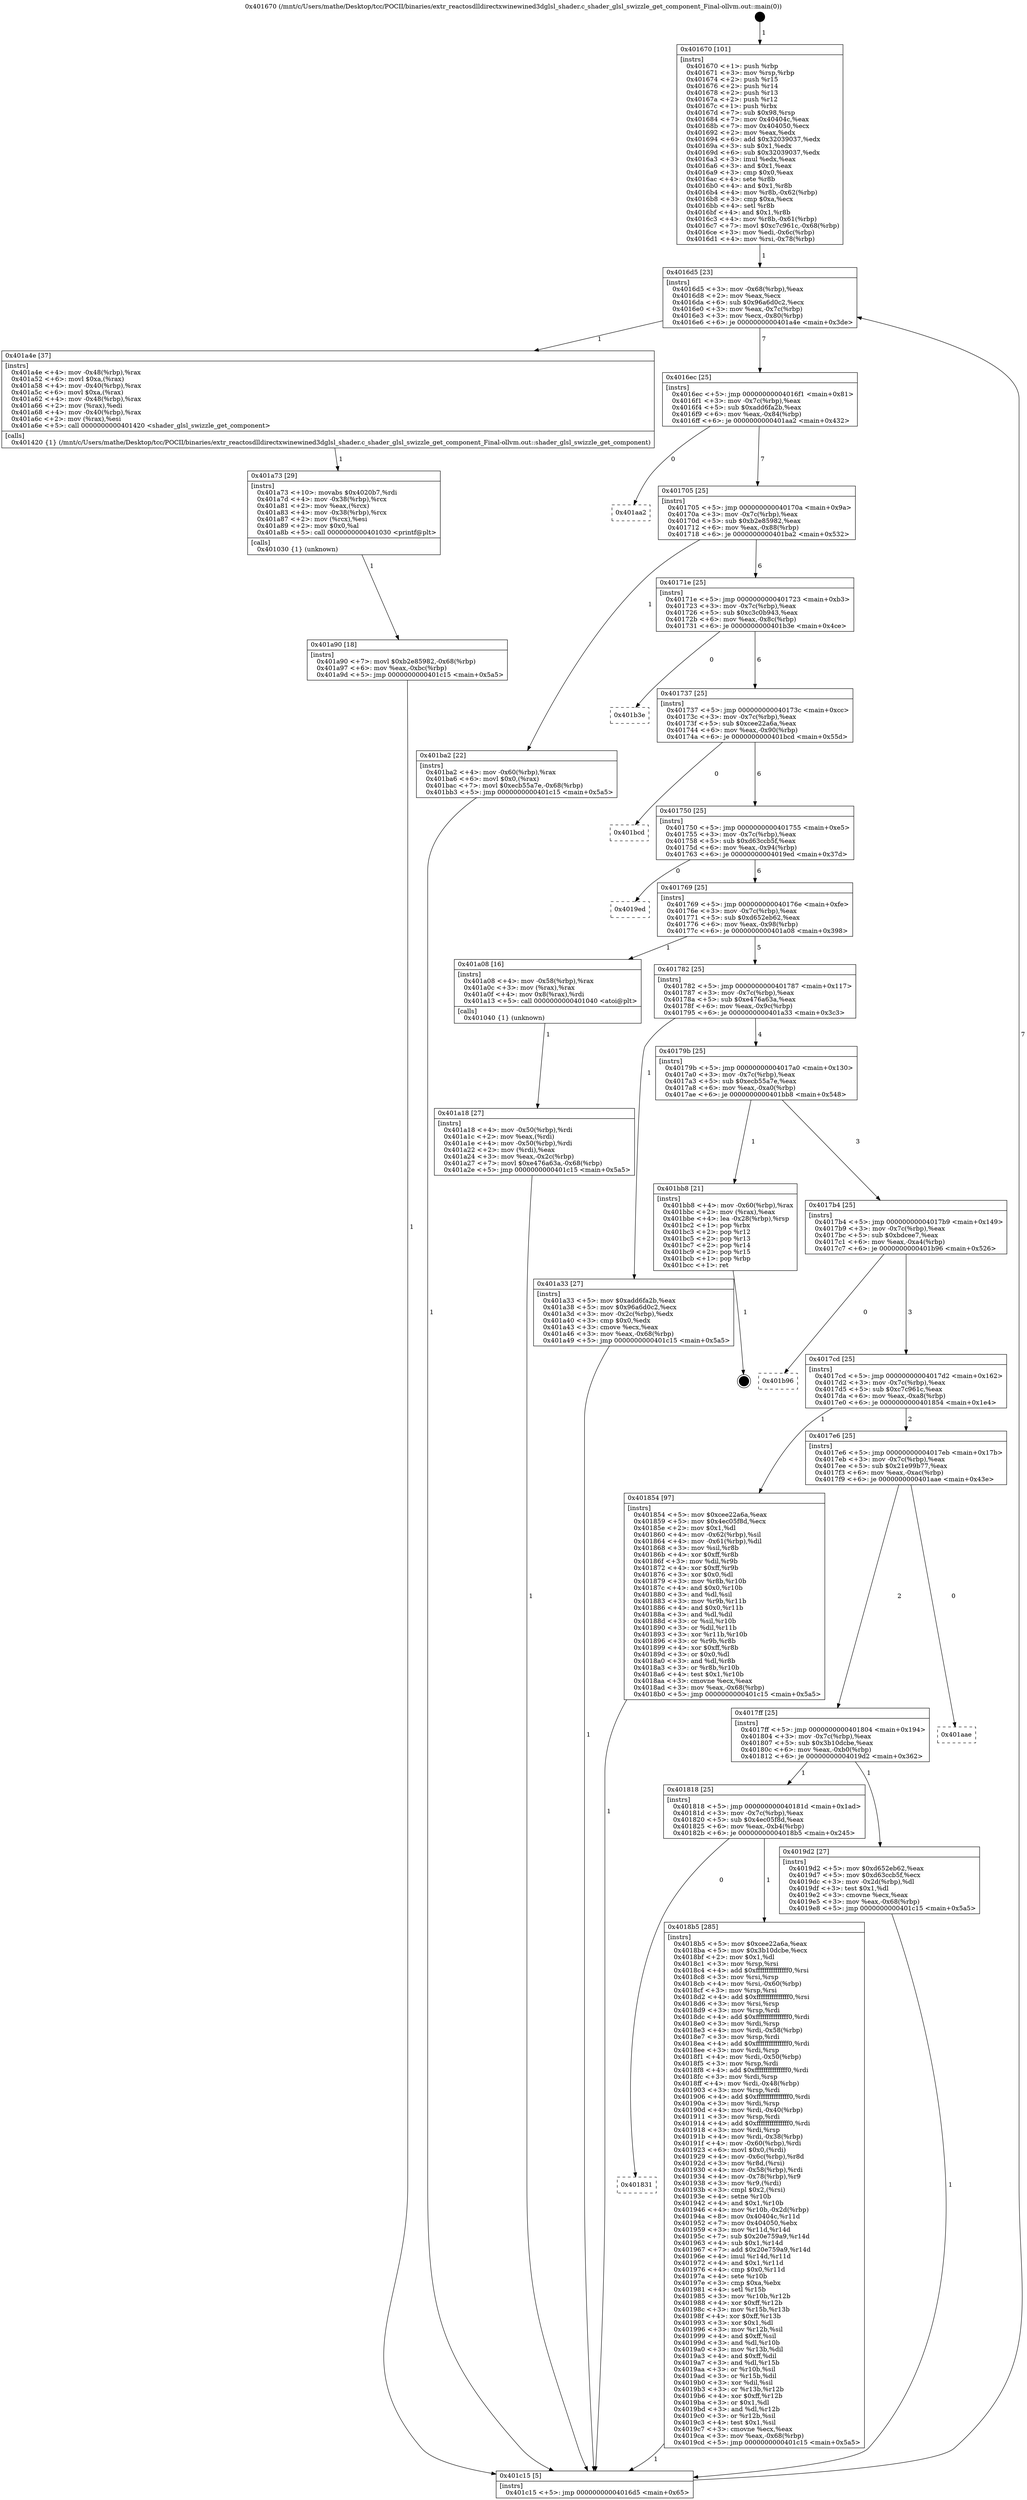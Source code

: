 digraph "0x401670" {
  label = "0x401670 (/mnt/c/Users/mathe/Desktop/tcc/POCII/binaries/extr_reactosdlldirectxwinewined3dglsl_shader.c_shader_glsl_swizzle_get_component_Final-ollvm.out::main(0))"
  labelloc = "t"
  node[shape=record]

  Entry [label="",width=0.3,height=0.3,shape=circle,fillcolor=black,style=filled]
  "0x4016d5" [label="{
     0x4016d5 [23]\l
     | [instrs]\l
     &nbsp;&nbsp;0x4016d5 \<+3\>: mov -0x68(%rbp),%eax\l
     &nbsp;&nbsp;0x4016d8 \<+2\>: mov %eax,%ecx\l
     &nbsp;&nbsp;0x4016da \<+6\>: sub $0x96a6d0c2,%ecx\l
     &nbsp;&nbsp;0x4016e0 \<+3\>: mov %eax,-0x7c(%rbp)\l
     &nbsp;&nbsp;0x4016e3 \<+3\>: mov %ecx,-0x80(%rbp)\l
     &nbsp;&nbsp;0x4016e6 \<+6\>: je 0000000000401a4e \<main+0x3de\>\l
  }"]
  "0x401a4e" [label="{
     0x401a4e [37]\l
     | [instrs]\l
     &nbsp;&nbsp;0x401a4e \<+4\>: mov -0x48(%rbp),%rax\l
     &nbsp;&nbsp;0x401a52 \<+6\>: movl $0xa,(%rax)\l
     &nbsp;&nbsp;0x401a58 \<+4\>: mov -0x40(%rbp),%rax\l
     &nbsp;&nbsp;0x401a5c \<+6\>: movl $0xa,(%rax)\l
     &nbsp;&nbsp;0x401a62 \<+4\>: mov -0x48(%rbp),%rax\l
     &nbsp;&nbsp;0x401a66 \<+2\>: mov (%rax),%edi\l
     &nbsp;&nbsp;0x401a68 \<+4\>: mov -0x40(%rbp),%rax\l
     &nbsp;&nbsp;0x401a6c \<+2\>: mov (%rax),%esi\l
     &nbsp;&nbsp;0x401a6e \<+5\>: call 0000000000401420 \<shader_glsl_swizzle_get_component\>\l
     | [calls]\l
     &nbsp;&nbsp;0x401420 \{1\} (/mnt/c/Users/mathe/Desktop/tcc/POCII/binaries/extr_reactosdlldirectxwinewined3dglsl_shader.c_shader_glsl_swizzle_get_component_Final-ollvm.out::shader_glsl_swizzle_get_component)\l
  }"]
  "0x4016ec" [label="{
     0x4016ec [25]\l
     | [instrs]\l
     &nbsp;&nbsp;0x4016ec \<+5\>: jmp 00000000004016f1 \<main+0x81\>\l
     &nbsp;&nbsp;0x4016f1 \<+3\>: mov -0x7c(%rbp),%eax\l
     &nbsp;&nbsp;0x4016f4 \<+5\>: sub $0xadd6fa2b,%eax\l
     &nbsp;&nbsp;0x4016f9 \<+6\>: mov %eax,-0x84(%rbp)\l
     &nbsp;&nbsp;0x4016ff \<+6\>: je 0000000000401aa2 \<main+0x432\>\l
  }"]
  Exit [label="",width=0.3,height=0.3,shape=circle,fillcolor=black,style=filled,peripheries=2]
  "0x401aa2" [label="{
     0x401aa2\l
  }", style=dashed]
  "0x401705" [label="{
     0x401705 [25]\l
     | [instrs]\l
     &nbsp;&nbsp;0x401705 \<+5\>: jmp 000000000040170a \<main+0x9a\>\l
     &nbsp;&nbsp;0x40170a \<+3\>: mov -0x7c(%rbp),%eax\l
     &nbsp;&nbsp;0x40170d \<+5\>: sub $0xb2e85982,%eax\l
     &nbsp;&nbsp;0x401712 \<+6\>: mov %eax,-0x88(%rbp)\l
     &nbsp;&nbsp;0x401718 \<+6\>: je 0000000000401ba2 \<main+0x532\>\l
  }"]
  "0x401a90" [label="{
     0x401a90 [18]\l
     | [instrs]\l
     &nbsp;&nbsp;0x401a90 \<+7\>: movl $0xb2e85982,-0x68(%rbp)\l
     &nbsp;&nbsp;0x401a97 \<+6\>: mov %eax,-0xbc(%rbp)\l
     &nbsp;&nbsp;0x401a9d \<+5\>: jmp 0000000000401c15 \<main+0x5a5\>\l
  }"]
  "0x401ba2" [label="{
     0x401ba2 [22]\l
     | [instrs]\l
     &nbsp;&nbsp;0x401ba2 \<+4\>: mov -0x60(%rbp),%rax\l
     &nbsp;&nbsp;0x401ba6 \<+6\>: movl $0x0,(%rax)\l
     &nbsp;&nbsp;0x401bac \<+7\>: movl $0xecb55a7e,-0x68(%rbp)\l
     &nbsp;&nbsp;0x401bb3 \<+5\>: jmp 0000000000401c15 \<main+0x5a5\>\l
  }"]
  "0x40171e" [label="{
     0x40171e [25]\l
     | [instrs]\l
     &nbsp;&nbsp;0x40171e \<+5\>: jmp 0000000000401723 \<main+0xb3\>\l
     &nbsp;&nbsp;0x401723 \<+3\>: mov -0x7c(%rbp),%eax\l
     &nbsp;&nbsp;0x401726 \<+5\>: sub $0xc3c0b943,%eax\l
     &nbsp;&nbsp;0x40172b \<+6\>: mov %eax,-0x8c(%rbp)\l
     &nbsp;&nbsp;0x401731 \<+6\>: je 0000000000401b3e \<main+0x4ce\>\l
  }"]
  "0x401a73" [label="{
     0x401a73 [29]\l
     | [instrs]\l
     &nbsp;&nbsp;0x401a73 \<+10\>: movabs $0x4020b7,%rdi\l
     &nbsp;&nbsp;0x401a7d \<+4\>: mov -0x38(%rbp),%rcx\l
     &nbsp;&nbsp;0x401a81 \<+2\>: mov %eax,(%rcx)\l
     &nbsp;&nbsp;0x401a83 \<+4\>: mov -0x38(%rbp),%rcx\l
     &nbsp;&nbsp;0x401a87 \<+2\>: mov (%rcx),%esi\l
     &nbsp;&nbsp;0x401a89 \<+2\>: mov $0x0,%al\l
     &nbsp;&nbsp;0x401a8b \<+5\>: call 0000000000401030 \<printf@plt\>\l
     | [calls]\l
     &nbsp;&nbsp;0x401030 \{1\} (unknown)\l
  }"]
  "0x401b3e" [label="{
     0x401b3e\l
  }", style=dashed]
  "0x401737" [label="{
     0x401737 [25]\l
     | [instrs]\l
     &nbsp;&nbsp;0x401737 \<+5\>: jmp 000000000040173c \<main+0xcc\>\l
     &nbsp;&nbsp;0x40173c \<+3\>: mov -0x7c(%rbp),%eax\l
     &nbsp;&nbsp;0x40173f \<+5\>: sub $0xcee22a6a,%eax\l
     &nbsp;&nbsp;0x401744 \<+6\>: mov %eax,-0x90(%rbp)\l
     &nbsp;&nbsp;0x40174a \<+6\>: je 0000000000401bcd \<main+0x55d\>\l
  }"]
  "0x401a18" [label="{
     0x401a18 [27]\l
     | [instrs]\l
     &nbsp;&nbsp;0x401a18 \<+4\>: mov -0x50(%rbp),%rdi\l
     &nbsp;&nbsp;0x401a1c \<+2\>: mov %eax,(%rdi)\l
     &nbsp;&nbsp;0x401a1e \<+4\>: mov -0x50(%rbp),%rdi\l
     &nbsp;&nbsp;0x401a22 \<+2\>: mov (%rdi),%eax\l
     &nbsp;&nbsp;0x401a24 \<+3\>: mov %eax,-0x2c(%rbp)\l
     &nbsp;&nbsp;0x401a27 \<+7\>: movl $0xe476a63a,-0x68(%rbp)\l
     &nbsp;&nbsp;0x401a2e \<+5\>: jmp 0000000000401c15 \<main+0x5a5\>\l
  }"]
  "0x401bcd" [label="{
     0x401bcd\l
  }", style=dashed]
  "0x401750" [label="{
     0x401750 [25]\l
     | [instrs]\l
     &nbsp;&nbsp;0x401750 \<+5\>: jmp 0000000000401755 \<main+0xe5\>\l
     &nbsp;&nbsp;0x401755 \<+3\>: mov -0x7c(%rbp),%eax\l
     &nbsp;&nbsp;0x401758 \<+5\>: sub $0xd63ccb5f,%eax\l
     &nbsp;&nbsp;0x40175d \<+6\>: mov %eax,-0x94(%rbp)\l
     &nbsp;&nbsp;0x401763 \<+6\>: je 00000000004019ed \<main+0x37d\>\l
  }"]
  "0x401831" [label="{
     0x401831\l
  }", style=dashed]
  "0x4019ed" [label="{
     0x4019ed\l
  }", style=dashed]
  "0x401769" [label="{
     0x401769 [25]\l
     | [instrs]\l
     &nbsp;&nbsp;0x401769 \<+5\>: jmp 000000000040176e \<main+0xfe\>\l
     &nbsp;&nbsp;0x40176e \<+3\>: mov -0x7c(%rbp),%eax\l
     &nbsp;&nbsp;0x401771 \<+5\>: sub $0xd652eb62,%eax\l
     &nbsp;&nbsp;0x401776 \<+6\>: mov %eax,-0x98(%rbp)\l
     &nbsp;&nbsp;0x40177c \<+6\>: je 0000000000401a08 \<main+0x398\>\l
  }"]
  "0x4018b5" [label="{
     0x4018b5 [285]\l
     | [instrs]\l
     &nbsp;&nbsp;0x4018b5 \<+5\>: mov $0xcee22a6a,%eax\l
     &nbsp;&nbsp;0x4018ba \<+5\>: mov $0x3b10dcbe,%ecx\l
     &nbsp;&nbsp;0x4018bf \<+2\>: mov $0x1,%dl\l
     &nbsp;&nbsp;0x4018c1 \<+3\>: mov %rsp,%rsi\l
     &nbsp;&nbsp;0x4018c4 \<+4\>: add $0xfffffffffffffff0,%rsi\l
     &nbsp;&nbsp;0x4018c8 \<+3\>: mov %rsi,%rsp\l
     &nbsp;&nbsp;0x4018cb \<+4\>: mov %rsi,-0x60(%rbp)\l
     &nbsp;&nbsp;0x4018cf \<+3\>: mov %rsp,%rsi\l
     &nbsp;&nbsp;0x4018d2 \<+4\>: add $0xfffffffffffffff0,%rsi\l
     &nbsp;&nbsp;0x4018d6 \<+3\>: mov %rsi,%rsp\l
     &nbsp;&nbsp;0x4018d9 \<+3\>: mov %rsp,%rdi\l
     &nbsp;&nbsp;0x4018dc \<+4\>: add $0xfffffffffffffff0,%rdi\l
     &nbsp;&nbsp;0x4018e0 \<+3\>: mov %rdi,%rsp\l
     &nbsp;&nbsp;0x4018e3 \<+4\>: mov %rdi,-0x58(%rbp)\l
     &nbsp;&nbsp;0x4018e7 \<+3\>: mov %rsp,%rdi\l
     &nbsp;&nbsp;0x4018ea \<+4\>: add $0xfffffffffffffff0,%rdi\l
     &nbsp;&nbsp;0x4018ee \<+3\>: mov %rdi,%rsp\l
     &nbsp;&nbsp;0x4018f1 \<+4\>: mov %rdi,-0x50(%rbp)\l
     &nbsp;&nbsp;0x4018f5 \<+3\>: mov %rsp,%rdi\l
     &nbsp;&nbsp;0x4018f8 \<+4\>: add $0xfffffffffffffff0,%rdi\l
     &nbsp;&nbsp;0x4018fc \<+3\>: mov %rdi,%rsp\l
     &nbsp;&nbsp;0x4018ff \<+4\>: mov %rdi,-0x48(%rbp)\l
     &nbsp;&nbsp;0x401903 \<+3\>: mov %rsp,%rdi\l
     &nbsp;&nbsp;0x401906 \<+4\>: add $0xfffffffffffffff0,%rdi\l
     &nbsp;&nbsp;0x40190a \<+3\>: mov %rdi,%rsp\l
     &nbsp;&nbsp;0x40190d \<+4\>: mov %rdi,-0x40(%rbp)\l
     &nbsp;&nbsp;0x401911 \<+3\>: mov %rsp,%rdi\l
     &nbsp;&nbsp;0x401914 \<+4\>: add $0xfffffffffffffff0,%rdi\l
     &nbsp;&nbsp;0x401918 \<+3\>: mov %rdi,%rsp\l
     &nbsp;&nbsp;0x40191b \<+4\>: mov %rdi,-0x38(%rbp)\l
     &nbsp;&nbsp;0x40191f \<+4\>: mov -0x60(%rbp),%rdi\l
     &nbsp;&nbsp;0x401923 \<+6\>: movl $0x0,(%rdi)\l
     &nbsp;&nbsp;0x401929 \<+4\>: mov -0x6c(%rbp),%r8d\l
     &nbsp;&nbsp;0x40192d \<+3\>: mov %r8d,(%rsi)\l
     &nbsp;&nbsp;0x401930 \<+4\>: mov -0x58(%rbp),%rdi\l
     &nbsp;&nbsp;0x401934 \<+4\>: mov -0x78(%rbp),%r9\l
     &nbsp;&nbsp;0x401938 \<+3\>: mov %r9,(%rdi)\l
     &nbsp;&nbsp;0x40193b \<+3\>: cmpl $0x2,(%rsi)\l
     &nbsp;&nbsp;0x40193e \<+4\>: setne %r10b\l
     &nbsp;&nbsp;0x401942 \<+4\>: and $0x1,%r10b\l
     &nbsp;&nbsp;0x401946 \<+4\>: mov %r10b,-0x2d(%rbp)\l
     &nbsp;&nbsp;0x40194a \<+8\>: mov 0x40404c,%r11d\l
     &nbsp;&nbsp;0x401952 \<+7\>: mov 0x404050,%ebx\l
     &nbsp;&nbsp;0x401959 \<+3\>: mov %r11d,%r14d\l
     &nbsp;&nbsp;0x40195c \<+7\>: sub $0x20e759a9,%r14d\l
     &nbsp;&nbsp;0x401963 \<+4\>: sub $0x1,%r14d\l
     &nbsp;&nbsp;0x401967 \<+7\>: add $0x20e759a9,%r14d\l
     &nbsp;&nbsp;0x40196e \<+4\>: imul %r14d,%r11d\l
     &nbsp;&nbsp;0x401972 \<+4\>: and $0x1,%r11d\l
     &nbsp;&nbsp;0x401976 \<+4\>: cmp $0x0,%r11d\l
     &nbsp;&nbsp;0x40197a \<+4\>: sete %r10b\l
     &nbsp;&nbsp;0x40197e \<+3\>: cmp $0xa,%ebx\l
     &nbsp;&nbsp;0x401981 \<+4\>: setl %r15b\l
     &nbsp;&nbsp;0x401985 \<+3\>: mov %r10b,%r12b\l
     &nbsp;&nbsp;0x401988 \<+4\>: xor $0xff,%r12b\l
     &nbsp;&nbsp;0x40198c \<+3\>: mov %r15b,%r13b\l
     &nbsp;&nbsp;0x40198f \<+4\>: xor $0xff,%r13b\l
     &nbsp;&nbsp;0x401993 \<+3\>: xor $0x1,%dl\l
     &nbsp;&nbsp;0x401996 \<+3\>: mov %r12b,%sil\l
     &nbsp;&nbsp;0x401999 \<+4\>: and $0xff,%sil\l
     &nbsp;&nbsp;0x40199d \<+3\>: and %dl,%r10b\l
     &nbsp;&nbsp;0x4019a0 \<+3\>: mov %r13b,%dil\l
     &nbsp;&nbsp;0x4019a3 \<+4\>: and $0xff,%dil\l
     &nbsp;&nbsp;0x4019a7 \<+3\>: and %dl,%r15b\l
     &nbsp;&nbsp;0x4019aa \<+3\>: or %r10b,%sil\l
     &nbsp;&nbsp;0x4019ad \<+3\>: or %r15b,%dil\l
     &nbsp;&nbsp;0x4019b0 \<+3\>: xor %dil,%sil\l
     &nbsp;&nbsp;0x4019b3 \<+3\>: or %r13b,%r12b\l
     &nbsp;&nbsp;0x4019b6 \<+4\>: xor $0xff,%r12b\l
     &nbsp;&nbsp;0x4019ba \<+3\>: or $0x1,%dl\l
     &nbsp;&nbsp;0x4019bd \<+3\>: and %dl,%r12b\l
     &nbsp;&nbsp;0x4019c0 \<+3\>: or %r12b,%sil\l
     &nbsp;&nbsp;0x4019c3 \<+4\>: test $0x1,%sil\l
     &nbsp;&nbsp;0x4019c7 \<+3\>: cmovne %ecx,%eax\l
     &nbsp;&nbsp;0x4019ca \<+3\>: mov %eax,-0x68(%rbp)\l
     &nbsp;&nbsp;0x4019cd \<+5\>: jmp 0000000000401c15 \<main+0x5a5\>\l
  }"]
  "0x401a08" [label="{
     0x401a08 [16]\l
     | [instrs]\l
     &nbsp;&nbsp;0x401a08 \<+4\>: mov -0x58(%rbp),%rax\l
     &nbsp;&nbsp;0x401a0c \<+3\>: mov (%rax),%rax\l
     &nbsp;&nbsp;0x401a0f \<+4\>: mov 0x8(%rax),%rdi\l
     &nbsp;&nbsp;0x401a13 \<+5\>: call 0000000000401040 \<atoi@plt\>\l
     | [calls]\l
     &nbsp;&nbsp;0x401040 \{1\} (unknown)\l
  }"]
  "0x401782" [label="{
     0x401782 [25]\l
     | [instrs]\l
     &nbsp;&nbsp;0x401782 \<+5\>: jmp 0000000000401787 \<main+0x117\>\l
     &nbsp;&nbsp;0x401787 \<+3\>: mov -0x7c(%rbp),%eax\l
     &nbsp;&nbsp;0x40178a \<+5\>: sub $0xe476a63a,%eax\l
     &nbsp;&nbsp;0x40178f \<+6\>: mov %eax,-0x9c(%rbp)\l
     &nbsp;&nbsp;0x401795 \<+6\>: je 0000000000401a33 \<main+0x3c3\>\l
  }"]
  "0x401818" [label="{
     0x401818 [25]\l
     | [instrs]\l
     &nbsp;&nbsp;0x401818 \<+5\>: jmp 000000000040181d \<main+0x1ad\>\l
     &nbsp;&nbsp;0x40181d \<+3\>: mov -0x7c(%rbp),%eax\l
     &nbsp;&nbsp;0x401820 \<+5\>: sub $0x4ec05f8d,%eax\l
     &nbsp;&nbsp;0x401825 \<+6\>: mov %eax,-0xb4(%rbp)\l
     &nbsp;&nbsp;0x40182b \<+6\>: je 00000000004018b5 \<main+0x245\>\l
  }"]
  "0x401a33" [label="{
     0x401a33 [27]\l
     | [instrs]\l
     &nbsp;&nbsp;0x401a33 \<+5\>: mov $0xadd6fa2b,%eax\l
     &nbsp;&nbsp;0x401a38 \<+5\>: mov $0x96a6d0c2,%ecx\l
     &nbsp;&nbsp;0x401a3d \<+3\>: mov -0x2c(%rbp),%edx\l
     &nbsp;&nbsp;0x401a40 \<+3\>: cmp $0x0,%edx\l
     &nbsp;&nbsp;0x401a43 \<+3\>: cmove %ecx,%eax\l
     &nbsp;&nbsp;0x401a46 \<+3\>: mov %eax,-0x68(%rbp)\l
     &nbsp;&nbsp;0x401a49 \<+5\>: jmp 0000000000401c15 \<main+0x5a5\>\l
  }"]
  "0x40179b" [label="{
     0x40179b [25]\l
     | [instrs]\l
     &nbsp;&nbsp;0x40179b \<+5\>: jmp 00000000004017a0 \<main+0x130\>\l
     &nbsp;&nbsp;0x4017a0 \<+3\>: mov -0x7c(%rbp),%eax\l
     &nbsp;&nbsp;0x4017a3 \<+5\>: sub $0xecb55a7e,%eax\l
     &nbsp;&nbsp;0x4017a8 \<+6\>: mov %eax,-0xa0(%rbp)\l
     &nbsp;&nbsp;0x4017ae \<+6\>: je 0000000000401bb8 \<main+0x548\>\l
  }"]
  "0x4019d2" [label="{
     0x4019d2 [27]\l
     | [instrs]\l
     &nbsp;&nbsp;0x4019d2 \<+5\>: mov $0xd652eb62,%eax\l
     &nbsp;&nbsp;0x4019d7 \<+5\>: mov $0xd63ccb5f,%ecx\l
     &nbsp;&nbsp;0x4019dc \<+3\>: mov -0x2d(%rbp),%dl\l
     &nbsp;&nbsp;0x4019df \<+3\>: test $0x1,%dl\l
     &nbsp;&nbsp;0x4019e2 \<+3\>: cmovne %ecx,%eax\l
     &nbsp;&nbsp;0x4019e5 \<+3\>: mov %eax,-0x68(%rbp)\l
     &nbsp;&nbsp;0x4019e8 \<+5\>: jmp 0000000000401c15 \<main+0x5a5\>\l
  }"]
  "0x401bb8" [label="{
     0x401bb8 [21]\l
     | [instrs]\l
     &nbsp;&nbsp;0x401bb8 \<+4\>: mov -0x60(%rbp),%rax\l
     &nbsp;&nbsp;0x401bbc \<+2\>: mov (%rax),%eax\l
     &nbsp;&nbsp;0x401bbe \<+4\>: lea -0x28(%rbp),%rsp\l
     &nbsp;&nbsp;0x401bc2 \<+1\>: pop %rbx\l
     &nbsp;&nbsp;0x401bc3 \<+2\>: pop %r12\l
     &nbsp;&nbsp;0x401bc5 \<+2\>: pop %r13\l
     &nbsp;&nbsp;0x401bc7 \<+2\>: pop %r14\l
     &nbsp;&nbsp;0x401bc9 \<+2\>: pop %r15\l
     &nbsp;&nbsp;0x401bcb \<+1\>: pop %rbp\l
     &nbsp;&nbsp;0x401bcc \<+1\>: ret\l
  }"]
  "0x4017b4" [label="{
     0x4017b4 [25]\l
     | [instrs]\l
     &nbsp;&nbsp;0x4017b4 \<+5\>: jmp 00000000004017b9 \<main+0x149\>\l
     &nbsp;&nbsp;0x4017b9 \<+3\>: mov -0x7c(%rbp),%eax\l
     &nbsp;&nbsp;0x4017bc \<+5\>: sub $0xbdcee7,%eax\l
     &nbsp;&nbsp;0x4017c1 \<+6\>: mov %eax,-0xa4(%rbp)\l
     &nbsp;&nbsp;0x4017c7 \<+6\>: je 0000000000401b96 \<main+0x526\>\l
  }"]
  "0x4017ff" [label="{
     0x4017ff [25]\l
     | [instrs]\l
     &nbsp;&nbsp;0x4017ff \<+5\>: jmp 0000000000401804 \<main+0x194\>\l
     &nbsp;&nbsp;0x401804 \<+3\>: mov -0x7c(%rbp),%eax\l
     &nbsp;&nbsp;0x401807 \<+5\>: sub $0x3b10dcbe,%eax\l
     &nbsp;&nbsp;0x40180c \<+6\>: mov %eax,-0xb0(%rbp)\l
     &nbsp;&nbsp;0x401812 \<+6\>: je 00000000004019d2 \<main+0x362\>\l
  }"]
  "0x401b96" [label="{
     0x401b96\l
  }", style=dashed]
  "0x4017cd" [label="{
     0x4017cd [25]\l
     | [instrs]\l
     &nbsp;&nbsp;0x4017cd \<+5\>: jmp 00000000004017d2 \<main+0x162\>\l
     &nbsp;&nbsp;0x4017d2 \<+3\>: mov -0x7c(%rbp),%eax\l
     &nbsp;&nbsp;0x4017d5 \<+5\>: sub $0xc7c961c,%eax\l
     &nbsp;&nbsp;0x4017da \<+6\>: mov %eax,-0xa8(%rbp)\l
     &nbsp;&nbsp;0x4017e0 \<+6\>: je 0000000000401854 \<main+0x1e4\>\l
  }"]
  "0x401aae" [label="{
     0x401aae\l
  }", style=dashed]
  "0x401854" [label="{
     0x401854 [97]\l
     | [instrs]\l
     &nbsp;&nbsp;0x401854 \<+5\>: mov $0xcee22a6a,%eax\l
     &nbsp;&nbsp;0x401859 \<+5\>: mov $0x4ec05f8d,%ecx\l
     &nbsp;&nbsp;0x40185e \<+2\>: mov $0x1,%dl\l
     &nbsp;&nbsp;0x401860 \<+4\>: mov -0x62(%rbp),%sil\l
     &nbsp;&nbsp;0x401864 \<+4\>: mov -0x61(%rbp),%dil\l
     &nbsp;&nbsp;0x401868 \<+3\>: mov %sil,%r8b\l
     &nbsp;&nbsp;0x40186b \<+4\>: xor $0xff,%r8b\l
     &nbsp;&nbsp;0x40186f \<+3\>: mov %dil,%r9b\l
     &nbsp;&nbsp;0x401872 \<+4\>: xor $0xff,%r9b\l
     &nbsp;&nbsp;0x401876 \<+3\>: xor $0x0,%dl\l
     &nbsp;&nbsp;0x401879 \<+3\>: mov %r8b,%r10b\l
     &nbsp;&nbsp;0x40187c \<+4\>: and $0x0,%r10b\l
     &nbsp;&nbsp;0x401880 \<+3\>: and %dl,%sil\l
     &nbsp;&nbsp;0x401883 \<+3\>: mov %r9b,%r11b\l
     &nbsp;&nbsp;0x401886 \<+4\>: and $0x0,%r11b\l
     &nbsp;&nbsp;0x40188a \<+3\>: and %dl,%dil\l
     &nbsp;&nbsp;0x40188d \<+3\>: or %sil,%r10b\l
     &nbsp;&nbsp;0x401890 \<+3\>: or %dil,%r11b\l
     &nbsp;&nbsp;0x401893 \<+3\>: xor %r11b,%r10b\l
     &nbsp;&nbsp;0x401896 \<+3\>: or %r9b,%r8b\l
     &nbsp;&nbsp;0x401899 \<+4\>: xor $0xff,%r8b\l
     &nbsp;&nbsp;0x40189d \<+3\>: or $0x0,%dl\l
     &nbsp;&nbsp;0x4018a0 \<+3\>: and %dl,%r8b\l
     &nbsp;&nbsp;0x4018a3 \<+3\>: or %r8b,%r10b\l
     &nbsp;&nbsp;0x4018a6 \<+4\>: test $0x1,%r10b\l
     &nbsp;&nbsp;0x4018aa \<+3\>: cmovne %ecx,%eax\l
     &nbsp;&nbsp;0x4018ad \<+3\>: mov %eax,-0x68(%rbp)\l
     &nbsp;&nbsp;0x4018b0 \<+5\>: jmp 0000000000401c15 \<main+0x5a5\>\l
  }"]
  "0x4017e6" [label="{
     0x4017e6 [25]\l
     | [instrs]\l
     &nbsp;&nbsp;0x4017e6 \<+5\>: jmp 00000000004017eb \<main+0x17b\>\l
     &nbsp;&nbsp;0x4017eb \<+3\>: mov -0x7c(%rbp),%eax\l
     &nbsp;&nbsp;0x4017ee \<+5\>: sub $0x21e99b77,%eax\l
     &nbsp;&nbsp;0x4017f3 \<+6\>: mov %eax,-0xac(%rbp)\l
     &nbsp;&nbsp;0x4017f9 \<+6\>: je 0000000000401aae \<main+0x43e\>\l
  }"]
  "0x401c15" [label="{
     0x401c15 [5]\l
     | [instrs]\l
     &nbsp;&nbsp;0x401c15 \<+5\>: jmp 00000000004016d5 \<main+0x65\>\l
  }"]
  "0x401670" [label="{
     0x401670 [101]\l
     | [instrs]\l
     &nbsp;&nbsp;0x401670 \<+1\>: push %rbp\l
     &nbsp;&nbsp;0x401671 \<+3\>: mov %rsp,%rbp\l
     &nbsp;&nbsp;0x401674 \<+2\>: push %r15\l
     &nbsp;&nbsp;0x401676 \<+2\>: push %r14\l
     &nbsp;&nbsp;0x401678 \<+2\>: push %r13\l
     &nbsp;&nbsp;0x40167a \<+2\>: push %r12\l
     &nbsp;&nbsp;0x40167c \<+1\>: push %rbx\l
     &nbsp;&nbsp;0x40167d \<+7\>: sub $0x98,%rsp\l
     &nbsp;&nbsp;0x401684 \<+7\>: mov 0x40404c,%eax\l
     &nbsp;&nbsp;0x40168b \<+7\>: mov 0x404050,%ecx\l
     &nbsp;&nbsp;0x401692 \<+2\>: mov %eax,%edx\l
     &nbsp;&nbsp;0x401694 \<+6\>: add $0x32039037,%edx\l
     &nbsp;&nbsp;0x40169a \<+3\>: sub $0x1,%edx\l
     &nbsp;&nbsp;0x40169d \<+6\>: sub $0x32039037,%edx\l
     &nbsp;&nbsp;0x4016a3 \<+3\>: imul %edx,%eax\l
     &nbsp;&nbsp;0x4016a6 \<+3\>: and $0x1,%eax\l
     &nbsp;&nbsp;0x4016a9 \<+3\>: cmp $0x0,%eax\l
     &nbsp;&nbsp;0x4016ac \<+4\>: sete %r8b\l
     &nbsp;&nbsp;0x4016b0 \<+4\>: and $0x1,%r8b\l
     &nbsp;&nbsp;0x4016b4 \<+4\>: mov %r8b,-0x62(%rbp)\l
     &nbsp;&nbsp;0x4016b8 \<+3\>: cmp $0xa,%ecx\l
     &nbsp;&nbsp;0x4016bb \<+4\>: setl %r8b\l
     &nbsp;&nbsp;0x4016bf \<+4\>: and $0x1,%r8b\l
     &nbsp;&nbsp;0x4016c3 \<+4\>: mov %r8b,-0x61(%rbp)\l
     &nbsp;&nbsp;0x4016c7 \<+7\>: movl $0xc7c961c,-0x68(%rbp)\l
     &nbsp;&nbsp;0x4016ce \<+3\>: mov %edi,-0x6c(%rbp)\l
     &nbsp;&nbsp;0x4016d1 \<+4\>: mov %rsi,-0x78(%rbp)\l
  }"]
  Entry -> "0x401670" [label=" 1"]
  "0x4016d5" -> "0x401a4e" [label=" 1"]
  "0x4016d5" -> "0x4016ec" [label=" 7"]
  "0x401bb8" -> Exit [label=" 1"]
  "0x4016ec" -> "0x401aa2" [label=" 0"]
  "0x4016ec" -> "0x401705" [label=" 7"]
  "0x401ba2" -> "0x401c15" [label=" 1"]
  "0x401705" -> "0x401ba2" [label=" 1"]
  "0x401705" -> "0x40171e" [label=" 6"]
  "0x401a90" -> "0x401c15" [label=" 1"]
  "0x40171e" -> "0x401b3e" [label=" 0"]
  "0x40171e" -> "0x401737" [label=" 6"]
  "0x401a73" -> "0x401a90" [label=" 1"]
  "0x401737" -> "0x401bcd" [label=" 0"]
  "0x401737" -> "0x401750" [label=" 6"]
  "0x401a4e" -> "0x401a73" [label=" 1"]
  "0x401750" -> "0x4019ed" [label=" 0"]
  "0x401750" -> "0x401769" [label=" 6"]
  "0x401a18" -> "0x401c15" [label=" 1"]
  "0x401769" -> "0x401a08" [label=" 1"]
  "0x401769" -> "0x401782" [label=" 5"]
  "0x401a08" -> "0x401a18" [label=" 1"]
  "0x401782" -> "0x401a33" [label=" 1"]
  "0x401782" -> "0x40179b" [label=" 4"]
  "0x4018b5" -> "0x401c15" [label=" 1"]
  "0x40179b" -> "0x401bb8" [label=" 1"]
  "0x40179b" -> "0x4017b4" [label=" 3"]
  "0x401a33" -> "0x401c15" [label=" 1"]
  "0x4017b4" -> "0x401b96" [label=" 0"]
  "0x4017b4" -> "0x4017cd" [label=" 3"]
  "0x401818" -> "0x4018b5" [label=" 1"]
  "0x4017cd" -> "0x401854" [label=" 1"]
  "0x4017cd" -> "0x4017e6" [label=" 2"]
  "0x401854" -> "0x401c15" [label=" 1"]
  "0x401670" -> "0x4016d5" [label=" 1"]
  "0x401c15" -> "0x4016d5" [label=" 7"]
  "0x4019d2" -> "0x401c15" [label=" 1"]
  "0x4017e6" -> "0x401aae" [label=" 0"]
  "0x4017e6" -> "0x4017ff" [label=" 2"]
  "0x401818" -> "0x401831" [label=" 0"]
  "0x4017ff" -> "0x4019d2" [label=" 1"]
  "0x4017ff" -> "0x401818" [label=" 1"]
}
